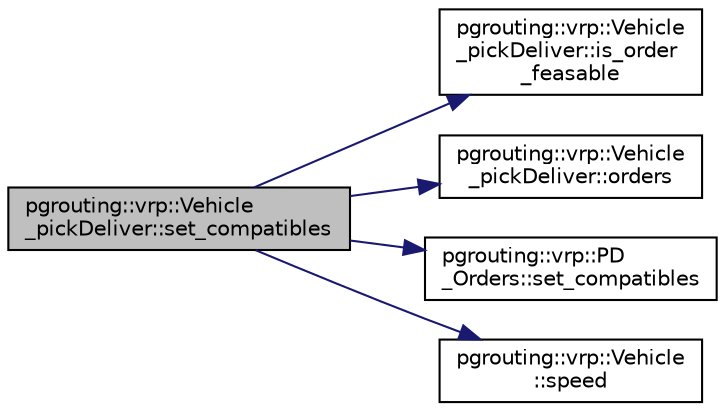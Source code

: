 digraph "pgrouting::vrp::Vehicle_pickDeliver::set_compatibles"
{
  edge [fontname="Helvetica",fontsize="10",labelfontname="Helvetica",labelfontsize="10"];
  node [fontname="Helvetica",fontsize="10",shape=record];
  rankdir="LR";
  Node1131 [label="pgrouting::vrp::Vehicle\l_pickDeliver::set_compatibles",height=0.2,width=0.4,color="black", fillcolor="grey75", style="filled", fontcolor="black"];
  Node1131 -> Node1132 [color="midnightblue",fontsize="10",style="solid",fontname="Helvetica"];
  Node1132 [label="pgrouting::vrp::Vehicle\l_pickDeliver::is_order\l_feasable",height=0.2,width=0.4,color="black", fillcolor="white", style="filled",URL="$classpgrouting_1_1vrp_1_1Vehicle__pickDeliver.html#ab1b7acd796ee1261b262923629085046"];
  Node1131 -> Node1133 [color="midnightblue",fontsize="10",style="solid",fontname="Helvetica"];
  Node1133 [label="pgrouting::vrp::Vehicle\l_pickDeliver::orders",height=0.2,width=0.4,color="black", fillcolor="white", style="filled",URL="$classpgrouting_1_1vrp_1_1Vehicle__pickDeliver.html#a3eae1abf0e92303ff22bf6f5f9b2cb40"];
  Node1131 -> Node1134 [color="midnightblue",fontsize="10",style="solid",fontname="Helvetica"];
  Node1134 [label="pgrouting::vrp::PD\l_Orders::set_compatibles",height=0.2,width=0.4,color="black", fillcolor="white", style="filled",URL="$classpgrouting_1_1vrp_1_1PD__Orders.html#a45389632b30c241b8ad9d6d962b59ed0"];
  Node1131 -> Node1135 [color="midnightblue",fontsize="10",style="solid",fontname="Helvetica"];
  Node1135 [label="pgrouting::vrp::Vehicle\l::speed",height=0.2,width=0.4,color="black", fillcolor="white", style="filled",URL="$classpgrouting_1_1vrp_1_1Vehicle.html#adc318f75bf9a66664c2d2cefa4939c8d"];
}
